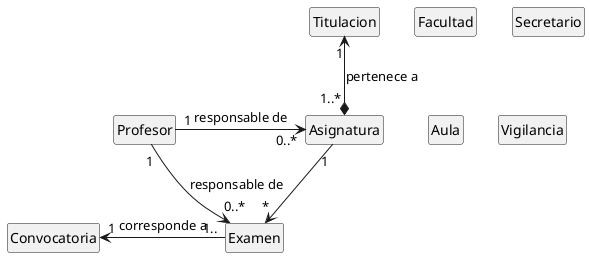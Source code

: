 ```plantuml
@startuml
hide empty fields 
hide empty attributes 
hide empty methods
hide empty members
hide circle

class Facultad
class Secretario
class Profesor 
class Asignatura 
class Titulacion 
class Examen 
class Aula 
class Convocatoria 
class Vigilancia 

Asignatura  "1..*" *-up-> "1" Titulacion : pertenece a 

Asignatura "1" --> "*" Examen
Profesor "1" -right-> "0..*" Asignatura : responsable de
Profesor "1" --> "0..*" Examen : responsable de

Examen "1.." -left-> "1" Convocatoria : corresponde a 

@enduml
```
